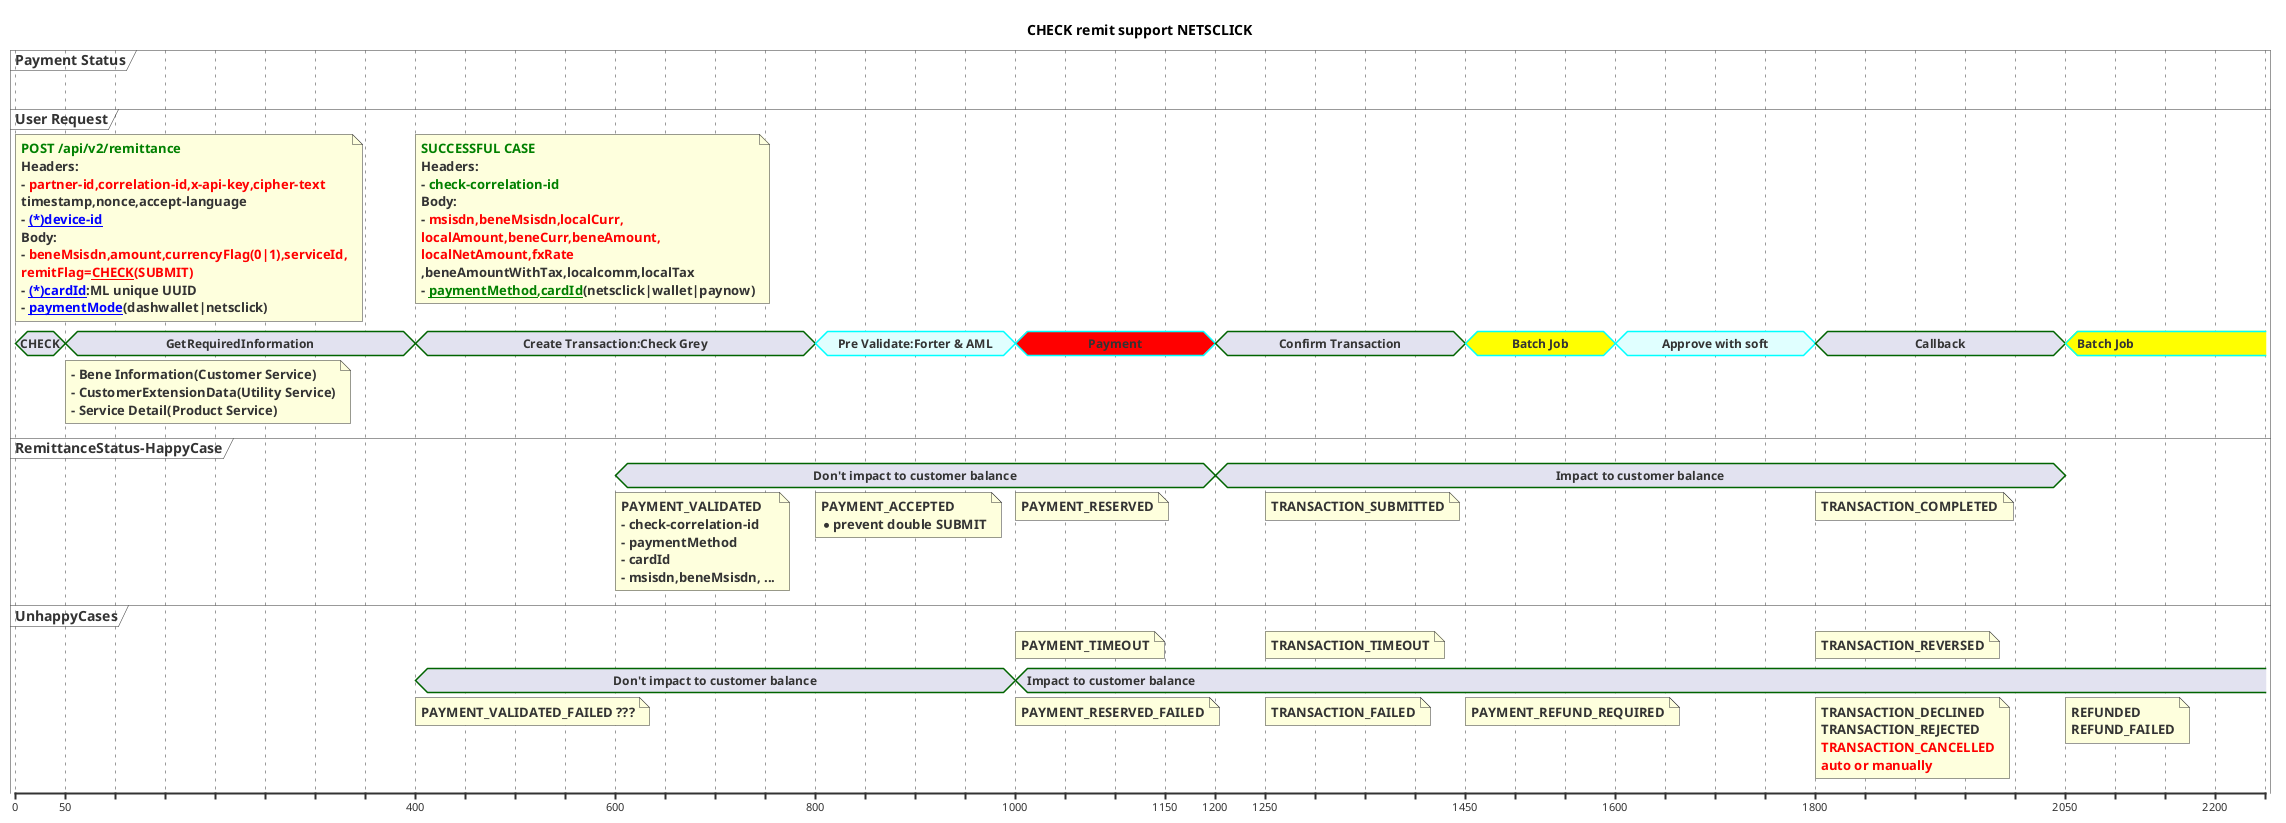 @startuml
title CHECK remit support NETSCLICK

concise "Payment Status" as PS
concise "User Request" as UR
concise "RemittanceStatus-HappyCase" as HC
concise "UnhappyCases" as UC

@0
note top of UR
<color:green>POST /api/v2/remittance
Headers:
- <color:red>partner-id,correlation-id,x-api-key,cipher-text
timestamp,nonce,accept-language
'--check-correlation-id--
- <color:blue>__(*)device-id__
Body:
- <color:red>beneMsisdn,amount,currencyFlag(0|1),serviceId,
<color:red>remitFlag=__CHECK__(SUBMIT)
'--mobileDeviceId--
'- <color:blue>__(*)deviceInfo__</color>:For Forter integration
- <color:blue>__(*)cardId__</color>:ML unique UUID
- <color:blue>__paymentMode__</color>(dashwallet|netsclick)
end note
UR is "CHECK"

@50
UR is "GetRequiredInformation"
note bottom of UR
- Bene Information(Customer Service)
- CustomerExtensionData(Utility Service)
- Service Detail(Product Service)
end note

@400
UR is "Create Transaction:Check Grey"

UC is "Don't impact to customer balance"

note top of UR
<color:green>SUCCESSFUL CASE
Headers:
- <color:green>check-correlation-id
Body:
- <color:red>msisdn,beneMsisdn,localCurr,
<color:red>localAmount,beneCurr,beneAmount,
<color:red>localNetAmount,fxRate
,beneAmountWithTax,localcomm,localTax
- <color:green>__paymentMethod__,__cardId__</color>(netsclick|wallet|paynow)
end note

note bottom of UC
PAYMENT_VALIDATED_FAILED ???
end note

@600
HC is "Don't impact to customer balance"

note bottom of HC
PAYMENT_VALIDATED
- check-correlation-id
- paymentMethod
- cardId
- msisdn,beneMsisdn, ...
end note

@800
UR is "Pre Validate:Forter & AML" #LightCyan;line:Aqua

note bottom of HC
PAYMENT_ACCEPTED
* prevent double SUBMIT
end note

@1000
UR is "Payment"  #red;line:Aqua
note bottom of HC
PAYMENT_RESERVED
end note

note top of UC
PAYMENT_TIMEOUT
end note

note bottom of UC
PAYMENT_RESERVED_FAILED
end note

UC is "Impact to customer balance"

@1150


@1200
UR is "Confirm Transaction"
HC is "Impact to customer balance"

@1250
note bottom of HC
TRANSACTION_SUBMITTED
end note
note top of UC
TRANSACTION_TIMEOUT
end note

note bottom of UC
TRANSACTION_FAILED
end note

@1450
UR is "Batch Job" #yellow;line:Aqua
note bottom of UC
PAYMENT_REFUND_REQUIRED
end note

@1600
UR is "Approve with soft" #LightCyan;line:Aqua




@1800
UR is "Callback"
note bottom of HC
TRANSACTION_COMPLETED
end note
note top of UC
TRANSACTION_REVERSED
end note

note bottom of UC
TRANSACTION_DECLINED
TRANSACTION_REJECTED
<color:red>TRANSACTION_CANCELLED
<color:red>auto or manually
end note


@2050
UR is "Batch Job" #yellow;line:Aqua
HC is {hidden}

note bottom of UC
REFUNDED
REFUND_FAILED
end note


@2200
'T1 is {-}
@enduml